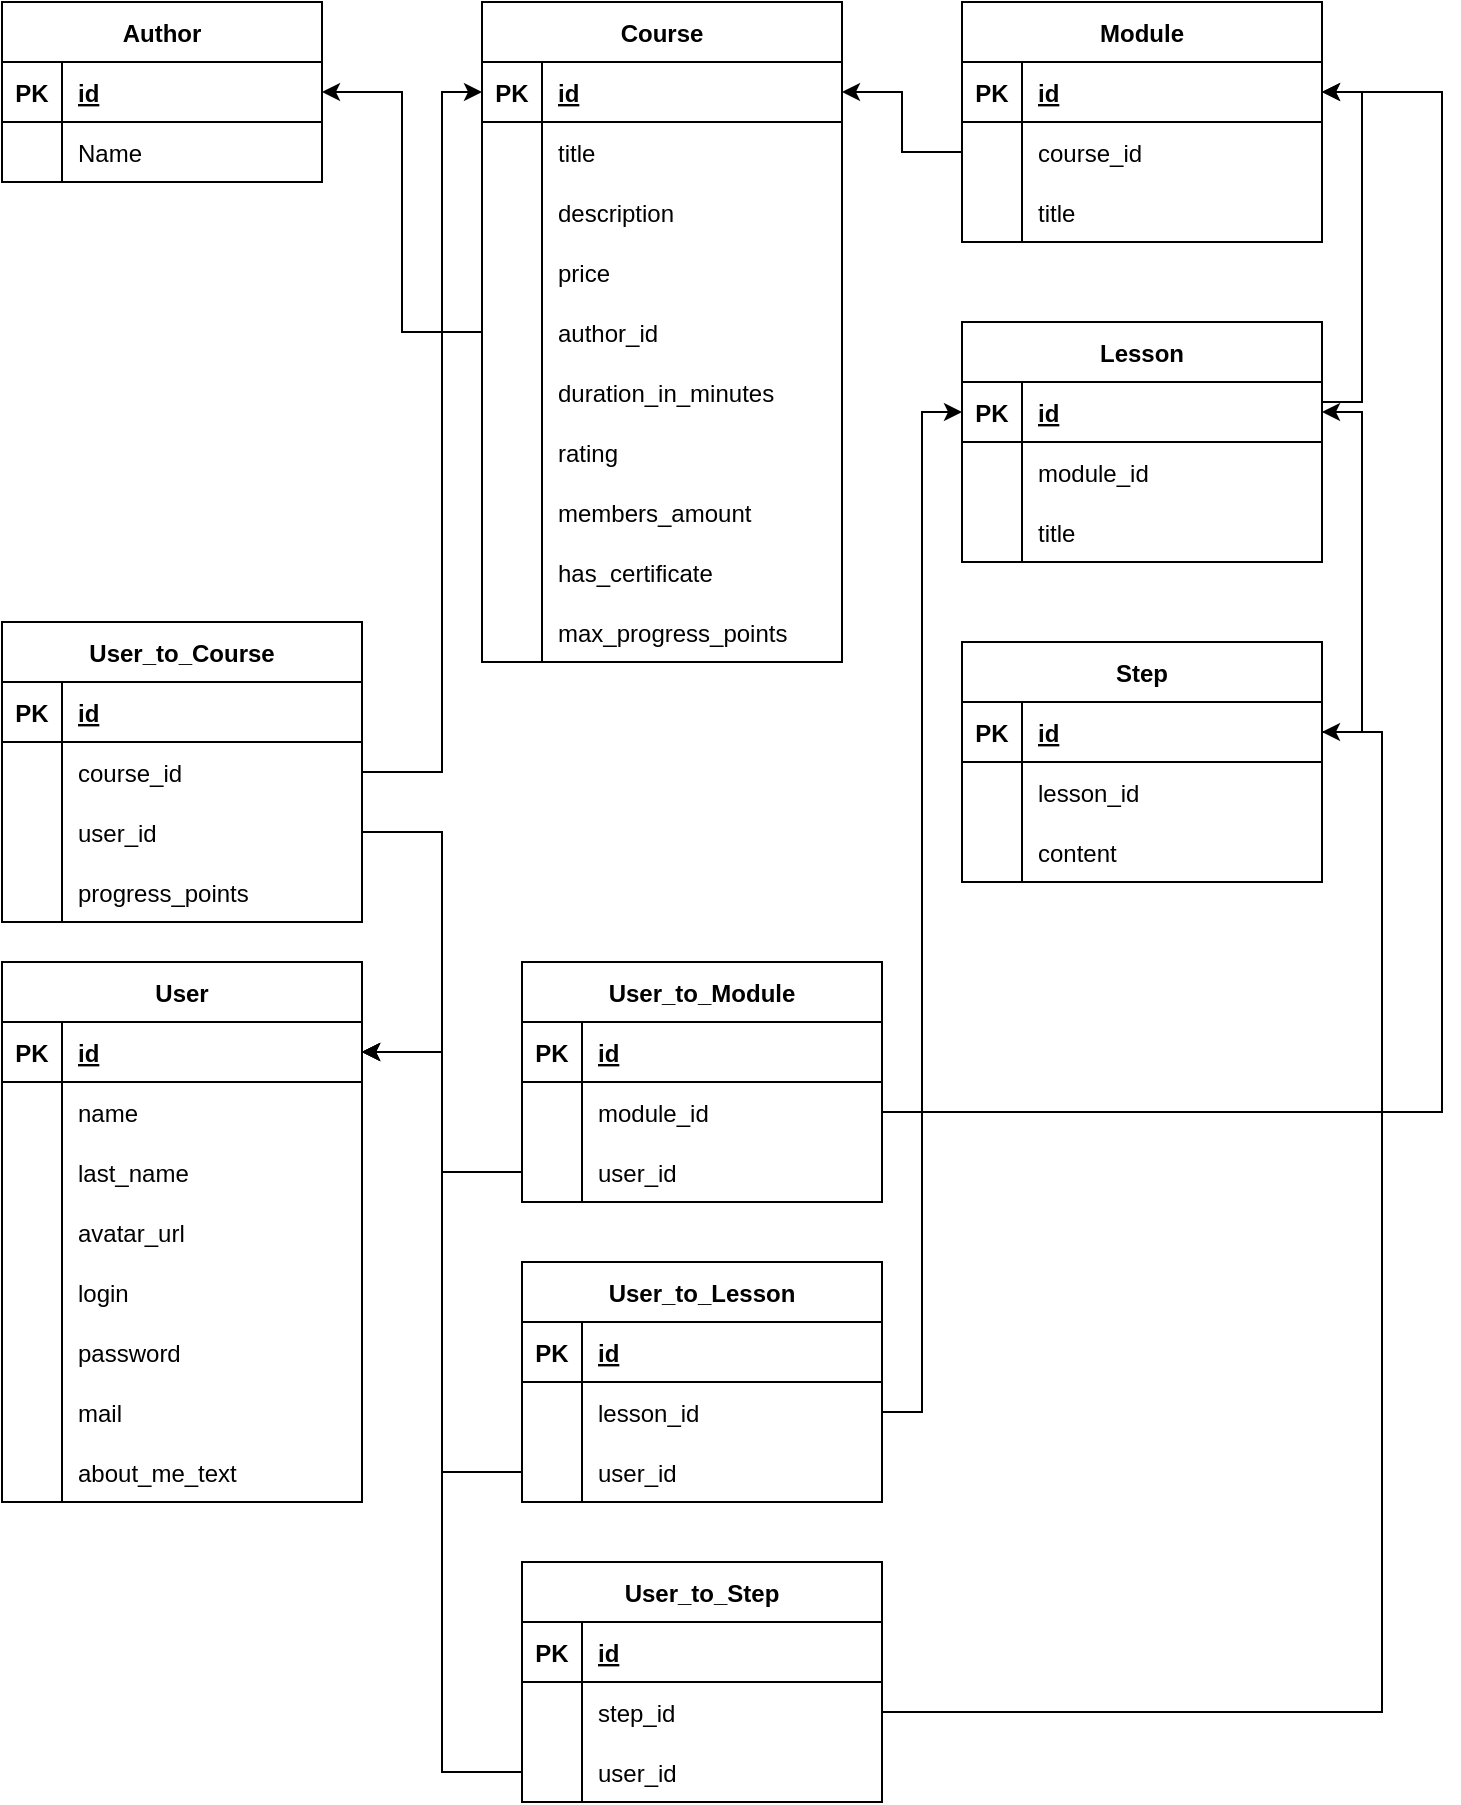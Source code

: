 <mxfile version="16.0.3" type="device"><diagram id="sZFSgpIh8eGS1qBLAAJ1" name="Page-1"><mxGraphModel dx="1718" dy="956" grid="1" gridSize="10" guides="1" tooltips="1" connect="1" arrows="1" fold="1" page="1" pageScale="1" pageWidth="827" pageHeight="1169" math="0" shadow="0"><root><mxCell id="0"/><mxCell id="1" parent="0"/><mxCell id="SIHu3ubEE48NpCAntSOW-1" value="Course" style="shape=table;startSize=30;container=1;collapsible=1;childLayout=tableLayout;fixedRows=1;rowLines=0;fontStyle=1;align=center;resizeLast=1;" parent="1" vertex="1"><mxGeometry x="320" y="80" width="180" height="330" as="geometry"/></mxCell><mxCell id="SIHu3ubEE48NpCAntSOW-2" value="" style="shape=partialRectangle;collapsible=0;dropTarget=0;pointerEvents=0;fillColor=none;top=0;left=0;bottom=1;right=0;points=[[0,0.5],[1,0.5]];portConstraint=eastwest;" parent="SIHu3ubEE48NpCAntSOW-1" vertex="1"><mxGeometry y="30" width="180" height="30" as="geometry"/></mxCell><mxCell id="SIHu3ubEE48NpCAntSOW-3" value="PK" style="shape=partialRectangle;connectable=0;fillColor=none;top=0;left=0;bottom=0;right=0;fontStyle=1;overflow=hidden;" parent="SIHu3ubEE48NpCAntSOW-2" vertex="1"><mxGeometry width="30" height="30" as="geometry"><mxRectangle width="30" height="30" as="alternateBounds"/></mxGeometry></mxCell><mxCell id="SIHu3ubEE48NpCAntSOW-4" value="id" style="shape=partialRectangle;connectable=0;fillColor=none;top=0;left=0;bottom=0;right=0;align=left;spacingLeft=6;fontStyle=5;overflow=hidden;" parent="SIHu3ubEE48NpCAntSOW-2" vertex="1"><mxGeometry x="30" width="150" height="30" as="geometry"><mxRectangle width="150" height="30" as="alternateBounds"/></mxGeometry></mxCell><mxCell id="SIHu3ubEE48NpCAntSOW-5" value="" style="shape=partialRectangle;collapsible=0;dropTarget=0;pointerEvents=0;fillColor=none;top=0;left=0;bottom=0;right=0;points=[[0,0.5],[1,0.5]];portConstraint=eastwest;" parent="SIHu3ubEE48NpCAntSOW-1" vertex="1"><mxGeometry y="60" width="180" height="30" as="geometry"/></mxCell><mxCell id="SIHu3ubEE48NpCAntSOW-6" value="" style="shape=partialRectangle;connectable=0;fillColor=none;top=0;left=0;bottom=0;right=0;editable=1;overflow=hidden;" parent="SIHu3ubEE48NpCAntSOW-5" vertex="1"><mxGeometry width="30" height="30" as="geometry"><mxRectangle width="30" height="30" as="alternateBounds"/></mxGeometry></mxCell><mxCell id="SIHu3ubEE48NpCAntSOW-7" value="title" style="shape=partialRectangle;connectable=0;fillColor=none;top=0;left=0;bottom=0;right=0;align=left;spacingLeft=6;overflow=hidden;" parent="SIHu3ubEE48NpCAntSOW-5" vertex="1"><mxGeometry x="30" width="150" height="30" as="geometry"><mxRectangle width="150" height="30" as="alternateBounds"/></mxGeometry></mxCell><mxCell id="SIHu3ubEE48NpCAntSOW-8" value="" style="shape=partialRectangle;collapsible=0;dropTarget=0;pointerEvents=0;fillColor=none;top=0;left=0;bottom=0;right=0;points=[[0,0.5],[1,0.5]];portConstraint=eastwest;" parent="SIHu3ubEE48NpCAntSOW-1" vertex="1"><mxGeometry y="90" width="180" height="30" as="geometry"/></mxCell><mxCell id="SIHu3ubEE48NpCAntSOW-9" value="" style="shape=partialRectangle;connectable=0;fillColor=none;top=0;left=0;bottom=0;right=0;editable=1;overflow=hidden;" parent="SIHu3ubEE48NpCAntSOW-8" vertex="1"><mxGeometry width="30" height="30" as="geometry"><mxRectangle width="30" height="30" as="alternateBounds"/></mxGeometry></mxCell><mxCell id="SIHu3ubEE48NpCAntSOW-10" value="description" style="shape=partialRectangle;connectable=0;fillColor=none;top=0;left=0;bottom=0;right=0;align=left;spacingLeft=6;overflow=hidden;" parent="SIHu3ubEE48NpCAntSOW-8" vertex="1"><mxGeometry x="30" width="150" height="30" as="geometry"><mxRectangle width="150" height="30" as="alternateBounds"/></mxGeometry></mxCell><mxCell id="SIHu3ubEE48NpCAntSOW-11" value="" style="shape=partialRectangle;collapsible=0;dropTarget=0;pointerEvents=0;fillColor=none;top=0;left=0;bottom=0;right=0;points=[[0,0.5],[1,0.5]];portConstraint=eastwest;" parent="SIHu3ubEE48NpCAntSOW-1" vertex="1"><mxGeometry y="120" width="180" height="30" as="geometry"/></mxCell><mxCell id="SIHu3ubEE48NpCAntSOW-12" value="" style="shape=partialRectangle;connectable=0;fillColor=none;top=0;left=0;bottom=0;right=0;editable=1;overflow=hidden;" parent="SIHu3ubEE48NpCAntSOW-11" vertex="1"><mxGeometry width="30" height="30" as="geometry"><mxRectangle width="30" height="30" as="alternateBounds"/></mxGeometry></mxCell><mxCell id="SIHu3ubEE48NpCAntSOW-13" value="price" style="shape=partialRectangle;connectable=0;fillColor=none;top=0;left=0;bottom=0;right=0;align=left;spacingLeft=6;overflow=hidden;" parent="SIHu3ubEE48NpCAntSOW-11" vertex="1"><mxGeometry x="30" width="150" height="30" as="geometry"><mxRectangle width="150" height="30" as="alternateBounds"/></mxGeometry></mxCell><mxCell id="SIHu3ubEE48NpCAntSOW-14" value="" style="shape=partialRectangle;collapsible=0;dropTarget=0;pointerEvents=0;fillColor=none;top=0;left=0;bottom=0;right=0;points=[[0,0.5],[1,0.5]];portConstraint=eastwest;" parent="SIHu3ubEE48NpCAntSOW-1" vertex="1"><mxGeometry y="150" width="180" height="30" as="geometry"/></mxCell><mxCell id="SIHu3ubEE48NpCAntSOW-15" value="" style="shape=partialRectangle;connectable=0;fillColor=none;top=0;left=0;bottom=0;right=0;editable=1;overflow=hidden;" parent="SIHu3ubEE48NpCAntSOW-14" vertex="1"><mxGeometry width="30" height="30" as="geometry"><mxRectangle width="30" height="30" as="alternateBounds"/></mxGeometry></mxCell><mxCell id="SIHu3ubEE48NpCAntSOW-16" value="author_id" style="shape=partialRectangle;connectable=0;fillColor=none;top=0;left=0;bottom=0;right=0;align=left;spacingLeft=6;overflow=hidden;" parent="SIHu3ubEE48NpCAntSOW-14" vertex="1"><mxGeometry x="30" width="150" height="30" as="geometry"><mxRectangle width="150" height="30" as="alternateBounds"/></mxGeometry></mxCell><mxCell id="SIHu3ubEE48NpCAntSOW-17" value="" style="shape=partialRectangle;collapsible=0;dropTarget=0;pointerEvents=0;fillColor=none;top=0;left=0;bottom=0;right=0;points=[[0,0.5],[1,0.5]];portConstraint=eastwest;" parent="SIHu3ubEE48NpCAntSOW-1" vertex="1"><mxGeometry y="180" width="180" height="30" as="geometry"/></mxCell><mxCell id="SIHu3ubEE48NpCAntSOW-18" value="" style="shape=partialRectangle;connectable=0;fillColor=none;top=0;left=0;bottom=0;right=0;editable=1;overflow=hidden;" parent="SIHu3ubEE48NpCAntSOW-17" vertex="1"><mxGeometry width="30" height="30" as="geometry"><mxRectangle width="30" height="30" as="alternateBounds"/></mxGeometry></mxCell><mxCell id="SIHu3ubEE48NpCAntSOW-19" value="duration_in_minutes" style="shape=partialRectangle;connectable=0;fillColor=none;top=0;left=0;bottom=0;right=0;align=left;spacingLeft=6;overflow=hidden;" parent="SIHu3ubEE48NpCAntSOW-17" vertex="1"><mxGeometry x="30" width="150" height="30" as="geometry"><mxRectangle width="150" height="30" as="alternateBounds"/></mxGeometry></mxCell><mxCell id="SIHu3ubEE48NpCAntSOW-20" value="" style="shape=partialRectangle;collapsible=0;dropTarget=0;pointerEvents=0;fillColor=none;top=0;left=0;bottom=0;right=0;points=[[0,0.5],[1,0.5]];portConstraint=eastwest;" parent="SIHu3ubEE48NpCAntSOW-1" vertex="1"><mxGeometry y="210" width="180" height="30" as="geometry"/></mxCell><mxCell id="SIHu3ubEE48NpCAntSOW-21" value="" style="shape=partialRectangle;connectable=0;fillColor=none;top=0;left=0;bottom=0;right=0;editable=1;overflow=hidden;" parent="SIHu3ubEE48NpCAntSOW-20" vertex="1"><mxGeometry width="30" height="30" as="geometry"><mxRectangle width="30" height="30" as="alternateBounds"/></mxGeometry></mxCell><mxCell id="SIHu3ubEE48NpCAntSOW-22" value="rating" style="shape=partialRectangle;connectable=0;fillColor=none;top=0;left=0;bottom=0;right=0;align=left;spacingLeft=6;overflow=hidden;" parent="SIHu3ubEE48NpCAntSOW-20" vertex="1"><mxGeometry x="30" width="150" height="30" as="geometry"><mxRectangle width="150" height="30" as="alternateBounds"/></mxGeometry></mxCell><mxCell id="SIHu3ubEE48NpCAntSOW-46" value="" style="shape=partialRectangle;collapsible=0;dropTarget=0;pointerEvents=0;fillColor=none;top=0;left=0;bottom=0;right=0;points=[[0,0.5],[1,0.5]];portConstraint=eastwest;" parent="SIHu3ubEE48NpCAntSOW-1" vertex="1"><mxGeometry y="240" width="180" height="30" as="geometry"/></mxCell><mxCell id="SIHu3ubEE48NpCAntSOW-47" value="" style="shape=partialRectangle;connectable=0;fillColor=none;top=0;left=0;bottom=0;right=0;editable=1;overflow=hidden;" parent="SIHu3ubEE48NpCAntSOW-46" vertex="1"><mxGeometry width="30" height="30" as="geometry"><mxRectangle width="30" height="30" as="alternateBounds"/></mxGeometry></mxCell><mxCell id="SIHu3ubEE48NpCAntSOW-48" value="members_amount" style="shape=partialRectangle;connectable=0;fillColor=none;top=0;left=0;bottom=0;right=0;align=left;spacingLeft=6;overflow=hidden;" parent="SIHu3ubEE48NpCAntSOW-46" vertex="1"><mxGeometry x="30" width="150" height="30" as="geometry"><mxRectangle width="150" height="30" as="alternateBounds"/></mxGeometry></mxCell><mxCell id="SIHu3ubEE48NpCAntSOW-49" value="" style="shape=partialRectangle;collapsible=0;dropTarget=0;pointerEvents=0;fillColor=none;top=0;left=0;bottom=0;right=0;points=[[0,0.5],[1,0.5]];portConstraint=eastwest;" parent="SIHu3ubEE48NpCAntSOW-1" vertex="1"><mxGeometry y="270" width="180" height="30" as="geometry"/></mxCell><mxCell id="SIHu3ubEE48NpCAntSOW-50" value="" style="shape=partialRectangle;connectable=0;fillColor=none;top=0;left=0;bottom=0;right=0;editable=1;overflow=hidden;" parent="SIHu3ubEE48NpCAntSOW-49" vertex="1"><mxGeometry width="30" height="30" as="geometry"><mxRectangle width="30" height="30" as="alternateBounds"/></mxGeometry></mxCell><mxCell id="SIHu3ubEE48NpCAntSOW-51" value="has_certificate" style="shape=partialRectangle;connectable=0;fillColor=none;top=0;left=0;bottom=0;right=0;align=left;spacingLeft=6;overflow=hidden;" parent="SIHu3ubEE48NpCAntSOW-49" vertex="1"><mxGeometry x="30" width="150" height="30" as="geometry"><mxRectangle width="150" height="30" as="alternateBounds"/></mxGeometry></mxCell><mxCell id="zOaEsDPjlOpmd-PEta4F-117" value="" style="shape=partialRectangle;collapsible=0;dropTarget=0;pointerEvents=0;fillColor=none;top=0;left=0;bottom=0;right=0;points=[[0,0.5],[1,0.5]];portConstraint=eastwest;" parent="SIHu3ubEE48NpCAntSOW-1" vertex="1"><mxGeometry y="300" width="180" height="30" as="geometry"/></mxCell><mxCell id="zOaEsDPjlOpmd-PEta4F-118" value="" style="shape=partialRectangle;connectable=0;fillColor=none;top=0;left=0;bottom=0;right=0;editable=1;overflow=hidden;" parent="zOaEsDPjlOpmd-PEta4F-117" vertex="1"><mxGeometry width="30" height="30" as="geometry"><mxRectangle width="30" height="30" as="alternateBounds"/></mxGeometry></mxCell><mxCell id="zOaEsDPjlOpmd-PEta4F-119" value="max_progress_points" style="shape=partialRectangle;connectable=0;fillColor=none;top=0;left=0;bottom=0;right=0;align=left;spacingLeft=6;overflow=hidden;" parent="zOaEsDPjlOpmd-PEta4F-117" vertex="1"><mxGeometry x="30" width="150" height="30" as="geometry"><mxRectangle width="150" height="30" as="alternateBounds"/></mxGeometry></mxCell><mxCell id="SIHu3ubEE48NpCAntSOW-23" value="Author" style="shape=table;startSize=30;container=1;collapsible=1;childLayout=tableLayout;fixedRows=1;rowLines=0;fontStyle=1;align=center;resizeLast=1;" parent="1" vertex="1"><mxGeometry x="80" y="80" width="160" height="90" as="geometry"/></mxCell><mxCell id="SIHu3ubEE48NpCAntSOW-24" value="" style="shape=partialRectangle;collapsible=0;dropTarget=0;pointerEvents=0;fillColor=none;top=0;left=0;bottom=1;right=0;points=[[0,0.5],[1,0.5]];portConstraint=eastwest;" parent="SIHu3ubEE48NpCAntSOW-23" vertex="1"><mxGeometry y="30" width="160" height="30" as="geometry"/></mxCell><mxCell id="SIHu3ubEE48NpCAntSOW-25" value="PK" style="shape=partialRectangle;connectable=0;fillColor=none;top=0;left=0;bottom=0;right=0;fontStyle=1;overflow=hidden;" parent="SIHu3ubEE48NpCAntSOW-24" vertex="1"><mxGeometry width="30" height="30" as="geometry"><mxRectangle width="30" height="30" as="alternateBounds"/></mxGeometry></mxCell><mxCell id="SIHu3ubEE48NpCAntSOW-26" value="id" style="shape=partialRectangle;connectable=0;fillColor=none;top=0;left=0;bottom=0;right=0;align=left;spacingLeft=6;fontStyle=5;overflow=hidden;" parent="SIHu3ubEE48NpCAntSOW-24" vertex="1"><mxGeometry x="30" width="130" height="30" as="geometry"><mxRectangle width="130" height="30" as="alternateBounds"/></mxGeometry></mxCell><mxCell id="SIHu3ubEE48NpCAntSOW-27" value="" style="shape=partialRectangle;collapsible=0;dropTarget=0;pointerEvents=0;fillColor=none;top=0;left=0;bottom=0;right=0;points=[[0,0.5],[1,0.5]];portConstraint=eastwest;" parent="SIHu3ubEE48NpCAntSOW-23" vertex="1"><mxGeometry y="60" width="160" height="30" as="geometry"/></mxCell><mxCell id="SIHu3ubEE48NpCAntSOW-28" value="" style="shape=partialRectangle;connectable=0;fillColor=none;top=0;left=0;bottom=0;right=0;editable=1;overflow=hidden;" parent="SIHu3ubEE48NpCAntSOW-27" vertex="1"><mxGeometry width="30" height="30" as="geometry"><mxRectangle width="30" height="30" as="alternateBounds"/></mxGeometry></mxCell><mxCell id="SIHu3ubEE48NpCAntSOW-29" value="Name" style="shape=partialRectangle;connectable=0;fillColor=none;top=0;left=0;bottom=0;right=0;align=left;spacingLeft=6;overflow=hidden;" parent="SIHu3ubEE48NpCAntSOW-27" vertex="1"><mxGeometry x="30" width="130" height="30" as="geometry"><mxRectangle width="130" height="30" as="alternateBounds"/></mxGeometry></mxCell><mxCell id="SIHu3ubEE48NpCAntSOW-45" style="edgeStyle=orthogonalEdgeStyle;rounded=0;orthogonalLoop=1;jettySize=auto;html=1;" parent="1" source="SIHu3ubEE48NpCAntSOW-14" target="SIHu3ubEE48NpCAntSOW-24" edge="1"><mxGeometry relative="1" as="geometry"/></mxCell><mxCell id="zOaEsDPjlOpmd-PEta4F-1" value="Module" style="shape=table;startSize=30;container=1;collapsible=1;childLayout=tableLayout;fixedRows=1;rowLines=0;fontStyle=1;align=center;resizeLast=1;" parent="1" vertex="1"><mxGeometry x="560" y="80" width="180" height="120" as="geometry"/></mxCell><mxCell id="zOaEsDPjlOpmd-PEta4F-2" value="" style="shape=partialRectangle;collapsible=0;dropTarget=0;pointerEvents=0;fillColor=none;top=0;left=0;bottom=1;right=0;points=[[0,0.5],[1,0.5]];portConstraint=eastwest;" parent="zOaEsDPjlOpmd-PEta4F-1" vertex="1"><mxGeometry y="30" width="180" height="30" as="geometry"/></mxCell><mxCell id="zOaEsDPjlOpmd-PEta4F-3" value="PK" style="shape=partialRectangle;connectable=0;fillColor=none;top=0;left=0;bottom=0;right=0;fontStyle=1;overflow=hidden;" parent="zOaEsDPjlOpmd-PEta4F-2" vertex="1"><mxGeometry width="30" height="30" as="geometry"><mxRectangle width="30" height="30" as="alternateBounds"/></mxGeometry></mxCell><mxCell id="zOaEsDPjlOpmd-PEta4F-4" value="id" style="shape=partialRectangle;connectable=0;fillColor=none;top=0;left=0;bottom=0;right=0;align=left;spacingLeft=6;fontStyle=5;overflow=hidden;" parent="zOaEsDPjlOpmd-PEta4F-2" vertex="1"><mxGeometry x="30" width="150" height="30" as="geometry"><mxRectangle width="150" height="30" as="alternateBounds"/></mxGeometry></mxCell><mxCell id="zOaEsDPjlOpmd-PEta4F-5" value="" style="shape=partialRectangle;collapsible=0;dropTarget=0;pointerEvents=0;fillColor=none;top=0;left=0;bottom=0;right=0;points=[[0,0.5],[1,0.5]];portConstraint=eastwest;" parent="zOaEsDPjlOpmd-PEta4F-1" vertex="1"><mxGeometry y="60" width="180" height="30" as="geometry"/></mxCell><mxCell id="zOaEsDPjlOpmd-PEta4F-6" value="" style="shape=partialRectangle;connectable=0;fillColor=none;top=0;left=0;bottom=0;right=0;editable=1;overflow=hidden;" parent="zOaEsDPjlOpmd-PEta4F-5" vertex="1"><mxGeometry width="30" height="30" as="geometry"><mxRectangle width="30" height="30" as="alternateBounds"/></mxGeometry></mxCell><mxCell id="zOaEsDPjlOpmd-PEta4F-7" value="course_id" style="shape=partialRectangle;connectable=0;fillColor=none;top=0;left=0;bottom=0;right=0;align=left;spacingLeft=6;overflow=hidden;" parent="zOaEsDPjlOpmd-PEta4F-5" vertex="1"><mxGeometry x="30" width="150" height="30" as="geometry"><mxRectangle width="150" height="30" as="alternateBounds"/></mxGeometry></mxCell><mxCell id="zOaEsDPjlOpmd-PEta4F-8" value="" style="shape=partialRectangle;collapsible=0;dropTarget=0;pointerEvents=0;fillColor=none;top=0;left=0;bottom=0;right=0;points=[[0,0.5],[1,0.5]];portConstraint=eastwest;" parent="zOaEsDPjlOpmd-PEta4F-1" vertex="1"><mxGeometry y="90" width="180" height="30" as="geometry"/></mxCell><mxCell id="zOaEsDPjlOpmd-PEta4F-9" value="" style="shape=partialRectangle;connectable=0;fillColor=none;top=0;left=0;bottom=0;right=0;editable=1;overflow=hidden;" parent="zOaEsDPjlOpmd-PEta4F-8" vertex="1"><mxGeometry width="30" height="30" as="geometry"><mxRectangle width="30" height="30" as="alternateBounds"/></mxGeometry></mxCell><mxCell id="zOaEsDPjlOpmd-PEta4F-10" value="title" style="shape=partialRectangle;connectable=0;fillColor=none;top=0;left=0;bottom=0;right=0;align=left;spacingLeft=6;overflow=hidden;" parent="zOaEsDPjlOpmd-PEta4F-8" vertex="1"><mxGeometry x="30" width="150" height="30" as="geometry"><mxRectangle width="150" height="30" as="alternateBounds"/></mxGeometry></mxCell><mxCell id="zOaEsDPjlOpmd-PEta4F-14" style="edgeStyle=orthogonalEdgeStyle;rounded=0;orthogonalLoop=1;jettySize=auto;html=1;" parent="1" source="zOaEsDPjlOpmd-PEta4F-5" target="SIHu3ubEE48NpCAntSOW-2" edge="1"><mxGeometry relative="1" as="geometry"/></mxCell><mxCell id="zOaEsDPjlOpmd-PEta4F-15" value="Lesson" style="shape=table;startSize=30;container=1;collapsible=1;childLayout=tableLayout;fixedRows=1;rowLines=0;fontStyle=1;align=center;resizeLast=1;" parent="1" vertex="1"><mxGeometry x="560" y="240" width="180" height="120" as="geometry"/></mxCell><mxCell id="zOaEsDPjlOpmd-PEta4F-16" value="" style="shape=partialRectangle;collapsible=0;dropTarget=0;pointerEvents=0;fillColor=none;top=0;left=0;bottom=1;right=0;points=[[0,0.5],[1,0.5]];portConstraint=eastwest;" parent="zOaEsDPjlOpmd-PEta4F-15" vertex="1"><mxGeometry y="30" width="180" height="30" as="geometry"/></mxCell><mxCell id="zOaEsDPjlOpmd-PEta4F-17" value="PK" style="shape=partialRectangle;connectable=0;fillColor=none;top=0;left=0;bottom=0;right=0;fontStyle=1;overflow=hidden;" parent="zOaEsDPjlOpmd-PEta4F-16" vertex="1"><mxGeometry width="30" height="30" as="geometry"><mxRectangle width="30" height="30" as="alternateBounds"/></mxGeometry></mxCell><mxCell id="zOaEsDPjlOpmd-PEta4F-18" value="id" style="shape=partialRectangle;connectable=0;fillColor=none;top=0;left=0;bottom=0;right=0;align=left;spacingLeft=6;fontStyle=5;overflow=hidden;" parent="zOaEsDPjlOpmd-PEta4F-16" vertex="1"><mxGeometry x="30" width="150" height="30" as="geometry"><mxRectangle width="150" height="30" as="alternateBounds"/></mxGeometry></mxCell><mxCell id="zOaEsDPjlOpmd-PEta4F-19" value="" style="shape=partialRectangle;collapsible=0;dropTarget=0;pointerEvents=0;fillColor=none;top=0;left=0;bottom=0;right=0;points=[[0,0.5],[1,0.5]];portConstraint=eastwest;" parent="zOaEsDPjlOpmd-PEta4F-15" vertex="1"><mxGeometry y="60" width="180" height="30" as="geometry"/></mxCell><mxCell id="zOaEsDPjlOpmd-PEta4F-20" value="" style="shape=partialRectangle;connectable=0;fillColor=none;top=0;left=0;bottom=0;right=0;editable=1;overflow=hidden;" parent="zOaEsDPjlOpmd-PEta4F-19" vertex="1"><mxGeometry width="30" height="30" as="geometry"><mxRectangle width="30" height="30" as="alternateBounds"/></mxGeometry></mxCell><mxCell id="zOaEsDPjlOpmd-PEta4F-21" value="module_id" style="shape=partialRectangle;connectable=0;fillColor=none;top=0;left=0;bottom=0;right=0;align=left;spacingLeft=6;overflow=hidden;" parent="zOaEsDPjlOpmd-PEta4F-19" vertex="1"><mxGeometry x="30" width="150" height="30" as="geometry"><mxRectangle width="150" height="30" as="alternateBounds"/></mxGeometry></mxCell><mxCell id="zOaEsDPjlOpmd-PEta4F-22" value="" style="shape=partialRectangle;collapsible=0;dropTarget=0;pointerEvents=0;fillColor=none;top=0;left=0;bottom=0;right=0;points=[[0,0.5],[1,0.5]];portConstraint=eastwest;" parent="zOaEsDPjlOpmd-PEta4F-15" vertex="1"><mxGeometry y="90" width="180" height="30" as="geometry"/></mxCell><mxCell id="zOaEsDPjlOpmd-PEta4F-23" value="" style="shape=partialRectangle;connectable=0;fillColor=none;top=0;left=0;bottom=0;right=0;editable=1;overflow=hidden;" parent="zOaEsDPjlOpmd-PEta4F-22" vertex="1"><mxGeometry width="30" height="30" as="geometry"><mxRectangle width="30" height="30" as="alternateBounds"/></mxGeometry></mxCell><mxCell id="zOaEsDPjlOpmd-PEta4F-24" value="title" style="shape=partialRectangle;connectable=0;fillColor=none;top=0;left=0;bottom=0;right=0;align=left;spacingLeft=6;overflow=hidden;" parent="zOaEsDPjlOpmd-PEta4F-22" vertex="1"><mxGeometry x="30" width="150" height="30" as="geometry"><mxRectangle width="150" height="30" as="alternateBounds"/></mxGeometry></mxCell><mxCell id="zOaEsDPjlOpmd-PEta4F-25" style="edgeStyle=orthogonalEdgeStyle;rounded=0;orthogonalLoop=1;jettySize=auto;html=1;" parent="1" source="zOaEsDPjlOpmd-PEta4F-16" target="zOaEsDPjlOpmd-PEta4F-2" edge="1"><mxGeometry relative="1" as="geometry"><Array as="points"><mxPoint x="760" y="280"/><mxPoint x="760" y="125"/></Array></mxGeometry></mxCell><mxCell id="zOaEsDPjlOpmd-PEta4F-26" value="Step" style="shape=table;startSize=30;container=1;collapsible=1;childLayout=tableLayout;fixedRows=1;rowLines=0;fontStyle=1;align=center;resizeLast=1;" parent="1" vertex="1"><mxGeometry x="560" y="400" width="180" height="120" as="geometry"/></mxCell><mxCell id="zOaEsDPjlOpmd-PEta4F-27" value="" style="shape=partialRectangle;collapsible=0;dropTarget=0;pointerEvents=0;fillColor=none;top=0;left=0;bottom=1;right=0;points=[[0,0.5],[1,0.5]];portConstraint=eastwest;" parent="zOaEsDPjlOpmd-PEta4F-26" vertex="1"><mxGeometry y="30" width="180" height="30" as="geometry"/></mxCell><mxCell id="zOaEsDPjlOpmd-PEta4F-28" value="PK" style="shape=partialRectangle;connectable=0;fillColor=none;top=0;left=0;bottom=0;right=0;fontStyle=1;overflow=hidden;" parent="zOaEsDPjlOpmd-PEta4F-27" vertex="1"><mxGeometry width="30" height="30" as="geometry"><mxRectangle width="30" height="30" as="alternateBounds"/></mxGeometry></mxCell><mxCell id="zOaEsDPjlOpmd-PEta4F-29" value="id" style="shape=partialRectangle;connectable=0;fillColor=none;top=0;left=0;bottom=0;right=0;align=left;spacingLeft=6;fontStyle=5;overflow=hidden;" parent="zOaEsDPjlOpmd-PEta4F-27" vertex="1"><mxGeometry x="30" width="150" height="30" as="geometry"><mxRectangle width="150" height="30" as="alternateBounds"/></mxGeometry></mxCell><mxCell id="zOaEsDPjlOpmd-PEta4F-30" value="" style="shape=partialRectangle;collapsible=0;dropTarget=0;pointerEvents=0;fillColor=none;top=0;left=0;bottom=0;right=0;points=[[0,0.5],[1,0.5]];portConstraint=eastwest;" parent="zOaEsDPjlOpmd-PEta4F-26" vertex="1"><mxGeometry y="60" width="180" height="30" as="geometry"/></mxCell><mxCell id="zOaEsDPjlOpmd-PEta4F-31" value="" style="shape=partialRectangle;connectable=0;fillColor=none;top=0;left=0;bottom=0;right=0;editable=1;overflow=hidden;" parent="zOaEsDPjlOpmd-PEta4F-30" vertex="1"><mxGeometry width="30" height="30" as="geometry"><mxRectangle width="30" height="30" as="alternateBounds"/></mxGeometry></mxCell><mxCell id="zOaEsDPjlOpmd-PEta4F-32" value="lesson_id" style="shape=partialRectangle;connectable=0;fillColor=none;top=0;left=0;bottom=0;right=0;align=left;spacingLeft=6;overflow=hidden;" parent="zOaEsDPjlOpmd-PEta4F-30" vertex="1"><mxGeometry x="30" width="150" height="30" as="geometry"><mxRectangle width="150" height="30" as="alternateBounds"/></mxGeometry></mxCell><mxCell id="zOaEsDPjlOpmd-PEta4F-33" value="" style="shape=partialRectangle;collapsible=0;dropTarget=0;pointerEvents=0;fillColor=none;top=0;left=0;bottom=0;right=0;points=[[0,0.5],[1,0.5]];portConstraint=eastwest;" parent="zOaEsDPjlOpmd-PEta4F-26" vertex="1"><mxGeometry y="90" width="180" height="30" as="geometry"/></mxCell><mxCell id="zOaEsDPjlOpmd-PEta4F-34" value="" style="shape=partialRectangle;connectable=0;fillColor=none;top=0;left=0;bottom=0;right=0;editable=1;overflow=hidden;" parent="zOaEsDPjlOpmd-PEta4F-33" vertex="1"><mxGeometry width="30" height="30" as="geometry"><mxRectangle width="30" height="30" as="alternateBounds"/></mxGeometry></mxCell><mxCell id="zOaEsDPjlOpmd-PEta4F-35" value="content" style="shape=partialRectangle;connectable=0;fillColor=none;top=0;left=0;bottom=0;right=0;align=left;spacingLeft=6;overflow=hidden;" parent="zOaEsDPjlOpmd-PEta4F-33" vertex="1"><mxGeometry x="30" width="150" height="30" as="geometry"><mxRectangle width="150" height="30" as="alternateBounds"/></mxGeometry></mxCell><mxCell id="zOaEsDPjlOpmd-PEta4F-36" style="edgeStyle=orthogonalEdgeStyle;rounded=0;orthogonalLoop=1;jettySize=auto;html=1;entryX=1;entryY=0.5;entryDx=0;entryDy=0;" parent="1" source="zOaEsDPjlOpmd-PEta4F-27" target="zOaEsDPjlOpmd-PEta4F-16" edge="1"><mxGeometry relative="1" as="geometry"><Array as="points"><mxPoint x="760" y="445"/><mxPoint x="760" y="285"/></Array></mxGeometry></mxCell><mxCell id="zOaEsDPjlOpmd-PEta4F-37" value="User" style="shape=table;startSize=30;container=1;collapsible=1;childLayout=tableLayout;fixedRows=1;rowLines=0;fontStyle=1;align=center;resizeLast=1;" parent="1" vertex="1"><mxGeometry x="80" y="560" width="180" height="270" as="geometry"/></mxCell><mxCell id="zOaEsDPjlOpmd-PEta4F-38" value="" style="shape=partialRectangle;collapsible=0;dropTarget=0;pointerEvents=0;fillColor=none;top=0;left=0;bottom=1;right=0;points=[[0,0.5],[1,0.5]];portConstraint=eastwest;" parent="zOaEsDPjlOpmd-PEta4F-37" vertex="1"><mxGeometry y="30" width="180" height="30" as="geometry"/></mxCell><mxCell id="zOaEsDPjlOpmd-PEta4F-39" value="PK" style="shape=partialRectangle;connectable=0;fillColor=none;top=0;left=0;bottom=0;right=0;fontStyle=1;overflow=hidden;" parent="zOaEsDPjlOpmd-PEta4F-38" vertex="1"><mxGeometry width="30" height="30" as="geometry"><mxRectangle width="30" height="30" as="alternateBounds"/></mxGeometry></mxCell><mxCell id="zOaEsDPjlOpmd-PEta4F-40" value="id" style="shape=partialRectangle;connectable=0;fillColor=none;top=0;left=0;bottom=0;right=0;align=left;spacingLeft=6;fontStyle=5;overflow=hidden;" parent="zOaEsDPjlOpmd-PEta4F-38" vertex="1"><mxGeometry x="30" width="150" height="30" as="geometry"><mxRectangle width="150" height="30" as="alternateBounds"/></mxGeometry></mxCell><mxCell id="zOaEsDPjlOpmd-PEta4F-41" value="" style="shape=partialRectangle;collapsible=0;dropTarget=0;pointerEvents=0;fillColor=none;top=0;left=0;bottom=0;right=0;points=[[0,0.5],[1,0.5]];portConstraint=eastwest;" parent="zOaEsDPjlOpmd-PEta4F-37" vertex="1"><mxGeometry y="60" width="180" height="30" as="geometry"/></mxCell><mxCell id="zOaEsDPjlOpmd-PEta4F-42" value="" style="shape=partialRectangle;connectable=0;fillColor=none;top=0;left=0;bottom=0;right=0;editable=1;overflow=hidden;" parent="zOaEsDPjlOpmd-PEta4F-41" vertex="1"><mxGeometry width="30" height="30" as="geometry"><mxRectangle width="30" height="30" as="alternateBounds"/></mxGeometry></mxCell><mxCell id="zOaEsDPjlOpmd-PEta4F-43" value="name" style="shape=partialRectangle;connectable=0;fillColor=none;top=0;left=0;bottom=0;right=0;align=left;spacingLeft=6;overflow=hidden;" parent="zOaEsDPjlOpmd-PEta4F-41" vertex="1"><mxGeometry x="30" width="150" height="30" as="geometry"><mxRectangle width="150" height="30" as="alternateBounds"/></mxGeometry></mxCell><mxCell id="zOaEsDPjlOpmd-PEta4F-44" value="" style="shape=partialRectangle;collapsible=0;dropTarget=0;pointerEvents=0;fillColor=none;top=0;left=0;bottom=0;right=0;points=[[0,0.5],[1,0.5]];portConstraint=eastwest;" parent="zOaEsDPjlOpmd-PEta4F-37" vertex="1"><mxGeometry y="90" width="180" height="30" as="geometry"/></mxCell><mxCell id="zOaEsDPjlOpmd-PEta4F-45" value="" style="shape=partialRectangle;connectable=0;fillColor=none;top=0;left=0;bottom=0;right=0;editable=1;overflow=hidden;" parent="zOaEsDPjlOpmd-PEta4F-44" vertex="1"><mxGeometry width="30" height="30" as="geometry"><mxRectangle width="30" height="30" as="alternateBounds"/></mxGeometry></mxCell><mxCell id="zOaEsDPjlOpmd-PEta4F-46" value="last_name" style="shape=partialRectangle;connectable=0;fillColor=none;top=0;left=0;bottom=0;right=0;align=left;spacingLeft=6;overflow=hidden;" parent="zOaEsDPjlOpmd-PEta4F-44" vertex="1"><mxGeometry x="30" width="150" height="30" as="geometry"><mxRectangle width="150" height="30" as="alternateBounds"/></mxGeometry></mxCell><mxCell id="zOaEsDPjlOpmd-PEta4F-47" value="" style="shape=partialRectangle;collapsible=0;dropTarget=0;pointerEvents=0;fillColor=none;top=0;left=0;bottom=0;right=0;points=[[0,0.5],[1,0.5]];portConstraint=eastwest;" parent="zOaEsDPjlOpmd-PEta4F-37" vertex="1"><mxGeometry y="120" width="180" height="30" as="geometry"/></mxCell><mxCell id="zOaEsDPjlOpmd-PEta4F-48" value="" style="shape=partialRectangle;connectable=0;fillColor=none;top=0;left=0;bottom=0;right=0;editable=1;overflow=hidden;" parent="zOaEsDPjlOpmd-PEta4F-47" vertex="1"><mxGeometry width="30" height="30" as="geometry"><mxRectangle width="30" height="30" as="alternateBounds"/></mxGeometry></mxCell><mxCell id="zOaEsDPjlOpmd-PEta4F-49" value="avatar_url" style="shape=partialRectangle;connectable=0;fillColor=none;top=0;left=0;bottom=0;right=0;align=left;spacingLeft=6;overflow=hidden;" parent="zOaEsDPjlOpmd-PEta4F-47" vertex="1"><mxGeometry x="30" width="150" height="30" as="geometry"><mxRectangle width="150" height="30" as="alternateBounds"/></mxGeometry></mxCell><mxCell id="zOaEsDPjlOpmd-PEta4F-50" value="" style="shape=partialRectangle;collapsible=0;dropTarget=0;pointerEvents=0;fillColor=none;top=0;left=0;bottom=0;right=0;points=[[0,0.5],[1,0.5]];portConstraint=eastwest;" parent="zOaEsDPjlOpmd-PEta4F-37" vertex="1"><mxGeometry y="150" width="180" height="30" as="geometry"/></mxCell><mxCell id="zOaEsDPjlOpmd-PEta4F-51" value="" style="shape=partialRectangle;connectable=0;fillColor=none;top=0;left=0;bottom=0;right=0;editable=1;overflow=hidden;" parent="zOaEsDPjlOpmd-PEta4F-50" vertex="1"><mxGeometry width="30" height="30" as="geometry"><mxRectangle width="30" height="30" as="alternateBounds"/></mxGeometry></mxCell><mxCell id="zOaEsDPjlOpmd-PEta4F-52" value="login" style="shape=partialRectangle;connectable=0;fillColor=none;top=0;left=0;bottom=0;right=0;align=left;spacingLeft=6;overflow=hidden;" parent="zOaEsDPjlOpmd-PEta4F-50" vertex="1"><mxGeometry x="30" width="150" height="30" as="geometry"><mxRectangle width="150" height="30" as="alternateBounds"/></mxGeometry></mxCell><mxCell id="zOaEsDPjlOpmd-PEta4F-53" value="" style="shape=partialRectangle;collapsible=0;dropTarget=0;pointerEvents=0;fillColor=none;top=0;left=0;bottom=0;right=0;points=[[0,0.5],[1,0.5]];portConstraint=eastwest;" parent="zOaEsDPjlOpmd-PEta4F-37" vertex="1"><mxGeometry y="180" width="180" height="30" as="geometry"/></mxCell><mxCell id="zOaEsDPjlOpmd-PEta4F-54" value="" style="shape=partialRectangle;connectable=0;fillColor=none;top=0;left=0;bottom=0;right=0;editable=1;overflow=hidden;" parent="zOaEsDPjlOpmd-PEta4F-53" vertex="1"><mxGeometry width="30" height="30" as="geometry"><mxRectangle width="30" height="30" as="alternateBounds"/></mxGeometry></mxCell><mxCell id="zOaEsDPjlOpmd-PEta4F-55" value="password" style="shape=partialRectangle;connectable=0;fillColor=none;top=0;left=0;bottom=0;right=0;align=left;spacingLeft=6;overflow=hidden;" parent="zOaEsDPjlOpmd-PEta4F-53" vertex="1"><mxGeometry x="30" width="150" height="30" as="geometry"><mxRectangle width="150" height="30" as="alternateBounds"/></mxGeometry></mxCell><mxCell id="zOaEsDPjlOpmd-PEta4F-56" value="" style="shape=partialRectangle;collapsible=0;dropTarget=0;pointerEvents=0;fillColor=none;top=0;left=0;bottom=0;right=0;points=[[0,0.5],[1,0.5]];portConstraint=eastwest;" parent="zOaEsDPjlOpmd-PEta4F-37" vertex="1"><mxGeometry y="210" width="180" height="30" as="geometry"/></mxCell><mxCell id="zOaEsDPjlOpmd-PEta4F-57" value="" style="shape=partialRectangle;connectable=0;fillColor=none;top=0;left=0;bottom=0;right=0;editable=1;overflow=hidden;" parent="zOaEsDPjlOpmd-PEta4F-56" vertex="1"><mxGeometry width="30" height="30" as="geometry"><mxRectangle width="30" height="30" as="alternateBounds"/></mxGeometry></mxCell><mxCell id="zOaEsDPjlOpmd-PEta4F-58" value="mail" style="shape=partialRectangle;connectable=0;fillColor=none;top=0;left=0;bottom=0;right=0;align=left;spacingLeft=6;overflow=hidden;" parent="zOaEsDPjlOpmd-PEta4F-56" vertex="1"><mxGeometry x="30" width="150" height="30" as="geometry"><mxRectangle width="150" height="30" as="alternateBounds"/></mxGeometry></mxCell><mxCell id="zOaEsDPjlOpmd-PEta4F-59" value="" style="shape=partialRectangle;collapsible=0;dropTarget=0;pointerEvents=0;fillColor=none;top=0;left=0;bottom=0;right=0;points=[[0,0.5],[1,0.5]];portConstraint=eastwest;" parent="zOaEsDPjlOpmd-PEta4F-37" vertex="1"><mxGeometry y="240" width="180" height="30" as="geometry"/></mxCell><mxCell id="zOaEsDPjlOpmd-PEta4F-60" value="" style="shape=partialRectangle;connectable=0;fillColor=none;top=0;left=0;bottom=0;right=0;editable=1;overflow=hidden;" parent="zOaEsDPjlOpmd-PEta4F-59" vertex="1"><mxGeometry width="30" height="30" as="geometry"><mxRectangle width="30" height="30" as="alternateBounds"/></mxGeometry></mxCell><mxCell id="zOaEsDPjlOpmd-PEta4F-61" value="about_me_text" style="shape=partialRectangle;connectable=0;fillColor=none;top=0;left=0;bottom=0;right=0;align=left;spacingLeft=6;overflow=hidden;" parent="zOaEsDPjlOpmd-PEta4F-59" vertex="1"><mxGeometry x="30" width="150" height="30" as="geometry"><mxRectangle width="150" height="30" as="alternateBounds"/></mxGeometry></mxCell><mxCell id="zOaEsDPjlOpmd-PEta4F-65" value="User_to_Course" style="shape=table;startSize=30;container=1;collapsible=1;childLayout=tableLayout;fixedRows=1;rowLines=0;fontStyle=1;align=center;resizeLast=1;" parent="1" vertex="1"><mxGeometry x="80" y="390" width="180" height="150" as="geometry"/></mxCell><mxCell id="zOaEsDPjlOpmd-PEta4F-66" value="" style="shape=partialRectangle;collapsible=0;dropTarget=0;pointerEvents=0;fillColor=none;top=0;left=0;bottom=1;right=0;points=[[0,0.5],[1,0.5]];portConstraint=eastwest;" parent="zOaEsDPjlOpmd-PEta4F-65" vertex="1"><mxGeometry y="30" width="180" height="30" as="geometry"/></mxCell><mxCell id="zOaEsDPjlOpmd-PEta4F-67" value="PK" style="shape=partialRectangle;connectable=0;fillColor=none;top=0;left=0;bottom=0;right=0;fontStyle=1;overflow=hidden;" parent="zOaEsDPjlOpmd-PEta4F-66" vertex="1"><mxGeometry width="30" height="30" as="geometry"><mxRectangle width="30" height="30" as="alternateBounds"/></mxGeometry></mxCell><mxCell id="zOaEsDPjlOpmd-PEta4F-68" value="id" style="shape=partialRectangle;connectable=0;fillColor=none;top=0;left=0;bottom=0;right=0;align=left;spacingLeft=6;fontStyle=5;overflow=hidden;" parent="zOaEsDPjlOpmd-PEta4F-66" vertex="1"><mxGeometry x="30" width="150" height="30" as="geometry"><mxRectangle width="150" height="30" as="alternateBounds"/></mxGeometry></mxCell><mxCell id="zOaEsDPjlOpmd-PEta4F-69" value="" style="shape=partialRectangle;collapsible=0;dropTarget=0;pointerEvents=0;fillColor=none;top=0;left=0;bottom=0;right=0;points=[[0,0.5],[1,0.5]];portConstraint=eastwest;" parent="zOaEsDPjlOpmd-PEta4F-65" vertex="1"><mxGeometry y="60" width="180" height="30" as="geometry"/></mxCell><mxCell id="zOaEsDPjlOpmd-PEta4F-70" value="" style="shape=partialRectangle;connectable=0;fillColor=none;top=0;left=0;bottom=0;right=0;editable=1;overflow=hidden;" parent="zOaEsDPjlOpmd-PEta4F-69" vertex="1"><mxGeometry width="30" height="30" as="geometry"><mxRectangle width="30" height="30" as="alternateBounds"/></mxGeometry></mxCell><mxCell id="zOaEsDPjlOpmd-PEta4F-71" value="course_id" style="shape=partialRectangle;connectable=0;fillColor=none;top=0;left=0;bottom=0;right=0;align=left;spacingLeft=6;overflow=hidden;" parent="zOaEsDPjlOpmd-PEta4F-69" vertex="1"><mxGeometry x="30" width="150" height="30" as="geometry"><mxRectangle width="150" height="30" as="alternateBounds"/></mxGeometry></mxCell><mxCell id="zOaEsDPjlOpmd-PEta4F-72" value="" style="shape=partialRectangle;collapsible=0;dropTarget=0;pointerEvents=0;fillColor=none;top=0;left=0;bottom=0;right=0;points=[[0,0.5],[1,0.5]];portConstraint=eastwest;" parent="zOaEsDPjlOpmd-PEta4F-65" vertex="1"><mxGeometry y="90" width="180" height="30" as="geometry"/></mxCell><mxCell id="zOaEsDPjlOpmd-PEta4F-73" value="" style="shape=partialRectangle;connectable=0;fillColor=none;top=0;left=0;bottom=0;right=0;editable=1;overflow=hidden;" parent="zOaEsDPjlOpmd-PEta4F-72" vertex="1"><mxGeometry width="30" height="30" as="geometry"><mxRectangle width="30" height="30" as="alternateBounds"/></mxGeometry></mxCell><mxCell id="zOaEsDPjlOpmd-PEta4F-74" value="user_id" style="shape=partialRectangle;connectable=0;fillColor=none;top=0;left=0;bottom=0;right=0;align=left;spacingLeft=6;overflow=hidden;" parent="zOaEsDPjlOpmd-PEta4F-72" vertex="1"><mxGeometry x="30" width="150" height="30" as="geometry"><mxRectangle width="150" height="30" as="alternateBounds"/></mxGeometry></mxCell><mxCell id="zOaEsDPjlOpmd-PEta4F-114" value="" style="shape=partialRectangle;collapsible=0;dropTarget=0;pointerEvents=0;fillColor=none;top=0;left=0;bottom=0;right=0;points=[[0,0.5],[1,0.5]];portConstraint=eastwest;" parent="zOaEsDPjlOpmd-PEta4F-65" vertex="1"><mxGeometry y="120" width="180" height="30" as="geometry"/></mxCell><mxCell id="zOaEsDPjlOpmd-PEta4F-115" value="" style="shape=partialRectangle;connectable=0;fillColor=none;top=0;left=0;bottom=0;right=0;editable=1;overflow=hidden;" parent="zOaEsDPjlOpmd-PEta4F-114" vertex="1"><mxGeometry width="30" height="30" as="geometry"><mxRectangle width="30" height="30" as="alternateBounds"/></mxGeometry></mxCell><mxCell id="zOaEsDPjlOpmd-PEta4F-116" value="progress_points" style="shape=partialRectangle;connectable=0;fillColor=none;top=0;left=0;bottom=0;right=0;align=left;spacingLeft=6;overflow=hidden;" parent="zOaEsDPjlOpmd-PEta4F-114" vertex="1"><mxGeometry x="30" width="150" height="30" as="geometry"><mxRectangle width="150" height="30" as="alternateBounds"/></mxGeometry></mxCell><mxCell id="zOaEsDPjlOpmd-PEta4F-75" style="edgeStyle=orthogonalEdgeStyle;rounded=0;orthogonalLoop=1;jettySize=auto;html=1;" parent="1" source="zOaEsDPjlOpmd-PEta4F-72" target="zOaEsDPjlOpmd-PEta4F-38" edge="1"><mxGeometry relative="1" as="geometry"><Array as="points"><mxPoint x="300" y="495"/><mxPoint x="300" y="605"/></Array></mxGeometry></mxCell><mxCell id="zOaEsDPjlOpmd-PEta4F-76" style="edgeStyle=orthogonalEdgeStyle;rounded=0;orthogonalLoop=1;jettySize=auto;html=1;" parent="1" source="zOaEsDPjlOpmd-PEta4F-69" target="SIHu3ubEE48NpCAntSOW-2" edge="1"><mxGeometry relative="1" as="geometry"><Array as="points"><mxPoint x="300" y="465"/><mxPoint x="300" y="125"/></Array></mxGeometry></mxCell><mxCell id="zOaEsDPjlOpmd-PEta4F-77" value="User_to_Module" style="shape=table;startSize=30;container=1;collapsible=1;childLayout=tableLayout;fixedRows=1;rowLines=0;fontStyle=1;align=center;resizeLast=1;" parent="1" vertex="1"><mxGeometry x="340" y="560" width="180" height="120" as="geometry"/></mxCell><mxCell id="zOaEsDPjlOpmd-PEta4F-78" value="" style="shape=partialRectangle;collapsible=0;dropTarget=0;pointerEvents=0;fillColor=none;top=0;left=0;bottom=1;right=0;points=[[0,0.5],[1,0.5]];portConstraint=eastwest;" parent="zOaEsDPjlOpmd-PEta4F-77" vertex="1"><mxGeometry y="30" width="180" height="30" as="geometry"/></mxCell><mxCell id="zOaEsDPjlOpmd-PEta4F-79" value="PK" style="shape=partialRectangle;connectable=0;fillColor=none;top=0;left=0;bottom=0;right=0;fontStyle=1;overflow=hidden;" parent="zOaEsDPjlOpmd-PEta4F-78" vertex="1"><mxGeometry width="30" height="30" as="geometry"><mxRectangle width="30" height="30" as="alternateBounds"/></mxGeometry></mxCell><mxCell id="zOaEsDPjlOpmd-PEta4F-80" value="id" style="shape=partialRectangle;connectable=0;fillColor=none;top=0;left=0;bottom=0;right=0;align=left;spacingLeft=6;fontStyle=5;overflow=hidden;" parent="zOaEsDPjlOpmd-PEta4F-78" vertex="1"><mxGeometry x="30" width="150" height="30" as="geometry"><mxRectangle width="150" height="30" as="alternateBounds"/></mxGeometry></mxCell><mxCell id="zOaEsDPjlOpmd-PEta4F-81" value="" style="shape=partialRectangle;collapsible=0;dropTarget=0;pointerEvents=0;fillColor=none;top=0;left=0;bottom=0;right=0;points=[[0,0.5],[1,0.5]];portConstraint=eastwest;" parent="zOaEsDPjlOpmd-PEta4F-77" vertex="1"><mxGeometry y="60" width="180" height="30" as="geometry"/></mxCell><mxCell id="zOaEsDPjlOpmd-PEta4F-82" value="" style="shape=partialRectangle;connectable=0;fillColor=none;top=0;left=0;bottom=0;right=0;editable=1;overflow=hidden;" parent="zOaEsDPjlOpmd-PEta4F-81" vertex="1"><mxGeometry width="30" height="30" as="geometry"><mxRectangle width="30" height="30" as="alternateBounds"/></mxGeometry></mxCell><mxCell id="zOaEsDPjlOpmd-PEta4F-83" value="module_id" style="shape=partialRectangle;connectable=0;fillColor=none;top=0;left=0;bottom=0;right=0;align=left;spacingLeft=6;overflow=hidden;" parent="zOaEsDPjlOpmd-PEta4F-81" vertex="1"><mxGeometry x="30" width="150" height="30" as="geometry"><mxRectangle width="150" height="30" as="alternateBounds"/></mxGeometry></mxCell><mxCell id="zOaEsDPjlOpmd-PEta4F-84" value="" style="shape=partialRectangle;collapsible=0;dropTarget=0;pointerEvents=0;fillColor=none;top=0;left=0;bottom=0;right=0;points=[[0,0.5],[1,0.5]];portConstraint=eastwest;" parent="zOaEsDPjlOpmd-PEta4F-77" vertex="1"><mxGeometry y="90" width="180" height="30" as="geometry"/></mxCell><mxCell id="zOaEsDPjlOpmd-PEta4F-85" value="" style="shape=partialRectangle;connectable=0;fillColor=none;top=0;left=0;bottom=0;right=0;editable=1;overflow=hidden;" parent="zOaEsDPjlOpmd-PEta4F-84" vertex="1"><mxGeometry width="30" height="30" as="geometry"><mxRectangle width="30" height="30" as="alternateBounds"/></mxGeometry></mxCell><mxCell id="zOaEsDPjlOpmd-PEta4F-86" value="user_id" style="shape=partialRectangle;connectable=0;fillColor=none;top=0;left=0;bottom=0;right=0;align=left;spacingLeft=6;overflow=hidden;" parent="zOaEsDPjlOpmd-PEta4F-84" vertex="1"><mxGeometry x="30" width="150" height="30" as="geometry"><mxRectangle width="150" height="30" as="alternateBounds"/></mxGeometry></mxCell><mxCell id="zOaEsDPjlOpmd-PEta4F-88" style="edgeStyle=orthogonalEdgeStyle;rounded=0;orthogonalLoop=1;jettySize=auto;html=1;" parent="1" source="zOaEsDPjlOpmd-PEta4F-81" target="zOaEsDPjlOpmd-PEta4F-2" edge="1"><mxGeometry relative="1" as="geometry"><Array as="points"><mxPoint x="800" y="635"/><mxPoint x="800" y="125"/></Array></mxGeometry></mxCell><mxCell id="zOaEsDPjlOpmd-PEta4F-89" style="edgeStyle=orthogonalEdgeStyle;rounded=0;orthogonalLoop=1;jettySize=auto;html=1;" parent="1" source="zOaEsDPjlOpmd-PEta4F-84" target="zOaEsDPjlOpmd-PEta4F-38" edge="1"><mxGeometry relative="1" as="geometry"/></mxCell><mxCell id="zOaEsDPjlOpmd-PEta4F-90" value="User_to_Lesson" style="shape=table;startSize=30;container=1;collapsible=1;childLayout=tableLayout;fixedRows=1;rowLines=0;fontStyle=1;align=center;resizeLast=1;" parent="1" vertex="1"><mxGeometry x="340" y="710" width="180" height="120" as="geometry"/></mxCell><mxCell id="zOaEsDPjlOpmd-PEta4F-91" value="" style="shape=partialRectangle;collapsible=0;dropTarget=0;pointerEvents=0;fillColor=none;top=0;left=0;bottom=1;right=0;points=[[0,0.5],[1,0.5]];portConstraint=eastwest;" parent="zOaEsDPjlOpmd-PEta4F-90" vertex="1"><mxGeometry y="30" width="180" height="30" as="geometry"/></mxCell><mxCell id="zOaEsDPjlOpmd-PEta4F-92" value="PK" style="shape=partialRectangle;connectable=0;fillColor=none;top=0;left=0;bottom=0;right=0;fontStyle=1;overflow=hidden;" parent="zOaEsDPjlOpmd-PEta4F-91" vertex="1"><mxGeometry width="30" height="30" as="geometry"><mxRectangle width="30" height="30" as="alternateBounds"/></mxGeometry></mxCell><mxCell id="zOaEsDPjlOpmd-PEta4F-93" value="id" style="shape=partialRectangle;connectable=0;fillColor=none;top=0;left=0;bottom=0;right=0;align=left;spacingLeft=6;fontStyle=5;overflow=hidden;" parent="zOaEsDPjlOpmd-PEta4F-91" vertex="1"><mxGeometry x="30" width="150" height="30" as="geometry"><mxRectangle width="150" height="30" as="alternateBounds"/></mxGeometry></mxCell><mxCell id="zOaEsDPjlOpmd-PEta4F-94" value="" style="shape=partialRectangle;collapsible=0;dropTarget=0;pointerEvents=0;fillColor=none;top=0;left=0;bottom=0;right=0;points=[[0,0.5],[1,0.5]];portConstraint=eastwest;" parent="zOaEsDPjlOpmd-PEta4F-90" vertex="1"><mxGeometry y="60" width="180" height="30" as="geometry"/></mxCell><mxCell id="zOaEsDPjlOpmd-PEta4F-95" value="" style="shape=partialRectangle;connectable=0;fillColor=none;top=0;left=0;bottom=0;right=0;editable=1;overflow=hidden;" parent="zOaEsDPjlOpmd-PEta4F-94" vertex="1"><mxGeometry width="30" height="30" as="geometry"><mxRectangle width="30" height="30" as="alternateBounds"/></mxGeometry></mxCell><mxCell id="zOaEsDPjlOpmd-PEta4F-96" value="lesson_id" style="shape=partialRectangle;connectable=0;fillColor=none;top=0;left=0;bottom=0;right=0;align=left;spacingLeft=6;overflow=hidden;" parent="zOaEsDPjlOpmd-PEta4F-94" vertex="1"><mxGeometry x="30" width="150" height="30" as="geometry"><mxRectangle width="150" height="30" as="alternateBounds"/></mxGeometry></mxCell><mxCell id="zOaEsDPjlOpmd-PEta4F-97" value="" style="shape=partialRectangle;collapsible=0;dropTarget=0;pointerEvents=0;fillColor=none;top=0;left=0;bottom=0;right=0;points=[[0,0.5],[1,0.5]];portConstraint=eastwest;" parent="zOaEsDPjlOpmd-PEta4F-90" vertex="1"><mxGeometry y="90" width="180" height="30" as="geometry"/></mxCell><mxCell id="zOaEsDPjlOpmd-PEta4F-98" value="" style="shape=partialRectangle;connectable=0;fillColor=none;top=0;left=0;bottom=0;right=0;editable=1;overflow=hidden;" parent="zOaEsDPjlOpmd-PEta4F-97" vertex="1"><mxGeometry width="30" height="30" as="geometry"><mxRectangle width="30" height="30" as="alternateBounds"/></mxGeometry></mxCell><mxCell id="zOaEsDPjlOpmd-PEta4F-99" value="user_id" style="shape=partialRectangle;connectable=0;fillColor=none;top=0;left=0;bottom=0;right=0;align=left;spacingLeft=6;overflow=hidden;" parent="zOaEsDPjlOpmd-PEta4F-97" vertex="1"><mxGeometry x="30" width="150" height="30" as="geometry"><mxRectangle width="150" height="30" as="alternateBounds"/></mxGeometry></mxCell><mxCell id="zOaEsDPjlOpmd-PEta4F-100" style="edgeStyle=orthogonalEdgeStyle;rounded=0;orthogonalLoop=1;jettySize=auto;html=1;" parent="1" source="zOaEsDPjlOpmd-PEta4F-94" target="zOaEsDPjlOpmd-PEta4F-16" edge="1"><mxGeometry relative="1" as="geometry"/></mxCell><mxCell id="zOaEsDPjlOpmd-PEta4F-101" style="edgeStyle=orthogonalEdgeStyle;rounded=0;orthogonalLoop=1;jettySize=auto;html=1;" parent="1" source="zOaEsDPjlOpmd-PEta4F-97" target="zOaEsDPjlOpmd-PEta4F-38" edge="1"><mxGeometry relative="1" as="geometry"/></mxCell><mxCell id="zOaEsDPjlOpmd-PEta4F-102" value="User_to_Step" style="shape=table;startSize=30;container=1;collapsible=1;childLayout=tableLayout;fixedRows=1;rowLines=0;fontStyle=1;align=center;resizeLast=1;" parent="1" vertex="1"><mxGeometry x="340" y="860" width="180" height="120" as="geometry"/></mxCell><mxCell id="zOaEsDPjlOpmd-PEta4F-103" value="" style="shape=partialRectangle;collapsible=0;dropTarget=0;pointerEvents=0;fillColor=none;top=0;left=0;bottom=1;right=0;points=[[0,0.5],[1,0.5]];portConstraint=eastwest;" parent="zOaEsDPjlOpmd-PEta4F-102" vertex="1"><mxGeometry y="30" width="180" height="30" as="geometry"/></mxCell><mxCell id="zOaEsDPjlOpmd-PEta4F-104" value="PK" style="shape=partialRectangle;connectable=0;fillColor=none;top=0;left=0;bottom=0;right=0;fontStyle=1;overflow=hidden;" parent="zOaEsDPjlOpmd-PEta4F-103" vertex="1"><mxGeometry width="30" height="30" as="geometry"><mxRectangle width="30" height="30" as="alternateBounds"/></mxGeometry></mxCell><mxCell id="zOaEsDPjlOpmd-PEta4F-105" value="id" style="shape=partialRectangle;connectable=0;fillColor=none;top=0;left=0;bottom=0;right=0;align=left;spacingLeft=6;fontStyle=5;overflow=hidden;" parent="zOaEsDPjlOpmd-PEta4F-103" vertex="1"><mxGeometry x="30" width="150" height="30" as="geometry"><mxRectangle width="150" height="30" as="alternateBounds"/></mxGeometry></mxCell><mxCell id="zOaEsDPjlOpmd-PEta4F-106" value="" style="shape=partialRectangle;collapsible=0;dropTarget=0;pointerEvents=0;fillColor=none;top=0;left=0;bottom=0;right=0;points=[[0,0.5],[1,0.5]];portConstraint=eastwest;" parent="zOaEsDPjlOpmd-PEta4F-102" vertex="1"><mxGeometry y="60" width="180" height="30" as="geometry"/></mxCell><mxCell id="zOaEsDPjlOpmd-PEta4F-107" value="" style="shape=partialRectangle;connectable=0;fillColor=none;top=0;left=0;bottom=0;right=0;editable=1;overflow=hidden;" parent="zOaEsDPjlOpmd-PEta4F-106" vertex="1"><mxGeometry width="30" height="30" as="geometry"><mxRectangle width="30" height="30" as="alternateBounds"/></mxGeometry></mxCell><mxCell id="zOaEsDPjlOpmd-PEta4F-108" value="step_id" style="shape=partialRectangle;connectable=0;fillColor=none;top=0;left=0;bottom=0;right=0;align=left;spacingLeft=6;overflow=hidden;" parent="zOaEsDPjlOpmd-PEta4F-106" vertex="1"><mxGeometry x="30" width="150" height="30" as="geometry"><mxRectangle width="150" height="30" as="alternateBounds"/></mxGeometry></mxCell><mxCell id="zOaEsDPjlOpmd-PEta4F-109" value="" style="shape=partialRectangle;collapsible=0;dropTarget=0;pointerEvents=0;fillColor=none;top=0;left=0;bottom=0;right=0;points=[[0,0.5],[1,0.5]];portConstraint=eastwest;" parent="zOaEsDPjlOpmd-PEta4F-102" vertex="1"><mxGeometry y="90" width="180" height="30" as="geometry"/></mxCell><mxCell id="zOaEsDPjlOpmd-PEta4F-110" value="" style="shape=partialRectangle;connectable=0;fillColor=none;top=0;left=0;bottom=0;right=0;editable=1;overflow=hidden;" parent="zOaEsDPjlOpmd-PEta4F-109" vertex="1"><mxGeometry width="30" height="30" as="geometry"><mxRectangle width="30" height="30" as="alternateBounds"/></mxGeometry></mxCell><mxCell id="zOaEsDPjlOpmd-PEta4F-111" value="user_id" style="shape=partialRectangle;connectable=0;fillColor=none;top=0;left=0;bottom=0;right=0;align=left;spacingLeft=6;overflow=hidden;" parent="zOaEsDPjlOpmd-PEta4F-109" vertex="1"><mxGeometry x="30" width="150" height="30" as="geometry"><mxRectangle width="150" height="30" as="alternateBounds"/></mxGeometry></mxCell><mxCell id="zOaEsDPjlOpmd-PEta4F-112" style="edgeStyle=orthogonalEdgeStyle;rounded=0;orthogonalLoop=1;jettySize=auto;html=1;" parent="1" source="zOaEsDPjlOpmd-PEta4F-106" target="zOaEsDPjlOpmd-PEta4F-27" edge="1"><mxGeometry relative="1" as="geometry"><Array as="points"><mxPoint x="770" y="935"/><mxPoint x="770" y="445"/></Array></mxGeometry></mxCell><mxCell id="zOaEsDPjlOpmd-PEta4F-113" style="edgeStyle=orthogonalEdgeStyle;rounded=0;orthogonalLoop=1;jettySize=auto;html=1;" parent="1" source="zOaEsDPjlOpmd-PEta4F-109" target="zOaEsDPjlOpmd-PEta4F-38" edge="1"><mxGeometry relative="1" as="geometry"/></mxCell></root></mxGraphModel></diagram></mxfile>